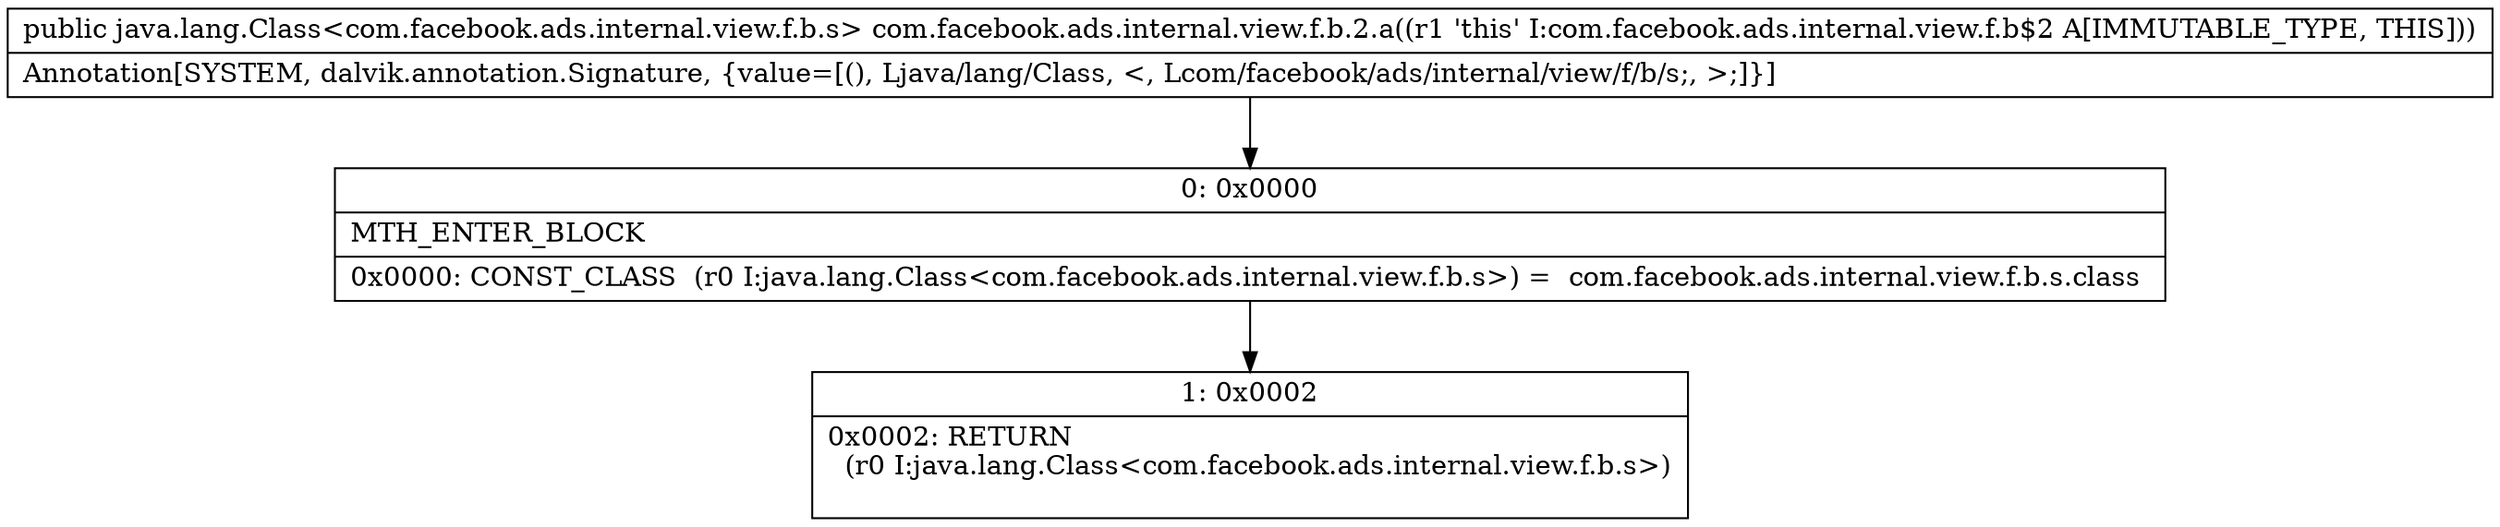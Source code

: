digraph "CFG forcom.facebook.ads.internal.view.f.b.2.a()Ljava\/lang\/Class;" {
Node_0 [shape=record,label="{0\:\ 0x0000|MTH_ENTER_BLOCK\l|0x0000: CONST_CLASS  (r0 I:java.lang.Class\<com.facebook.ads.internal.view.f.b.s\>) =  com.facebook.ads.internal.view.f.b.s.class \l}"];
Node_1 [shape=record,label="{1\:\ 0x0002|0x0002: RETURN  \l  (r0 I:java.lang.Class\<com.facebook.ads.internal.view.f.b.s\>)\l \l}"];
MethodNode[shape=record,label="{public java.lang.Class\<com.facebook.ads.internal.view.f.b.s\> com.facebook.ads.internal.view.f.b.2.a((r1 'this' I:com.facebook.ads.internal.view.f.b$2 A[IMMUTABLE_TYPE, THIS]))  | Annotation[SYSTEM, dalvik.annotation.Signature, \{value=[(), Ljava\/lang\/Class, \<, Lcom\/facebook\/ads\/internal\/view\/f\/b\/s;, \>;]\}]\l}"];
MethodNode -> Node_0;
Node_0 -> Node_1;
}

